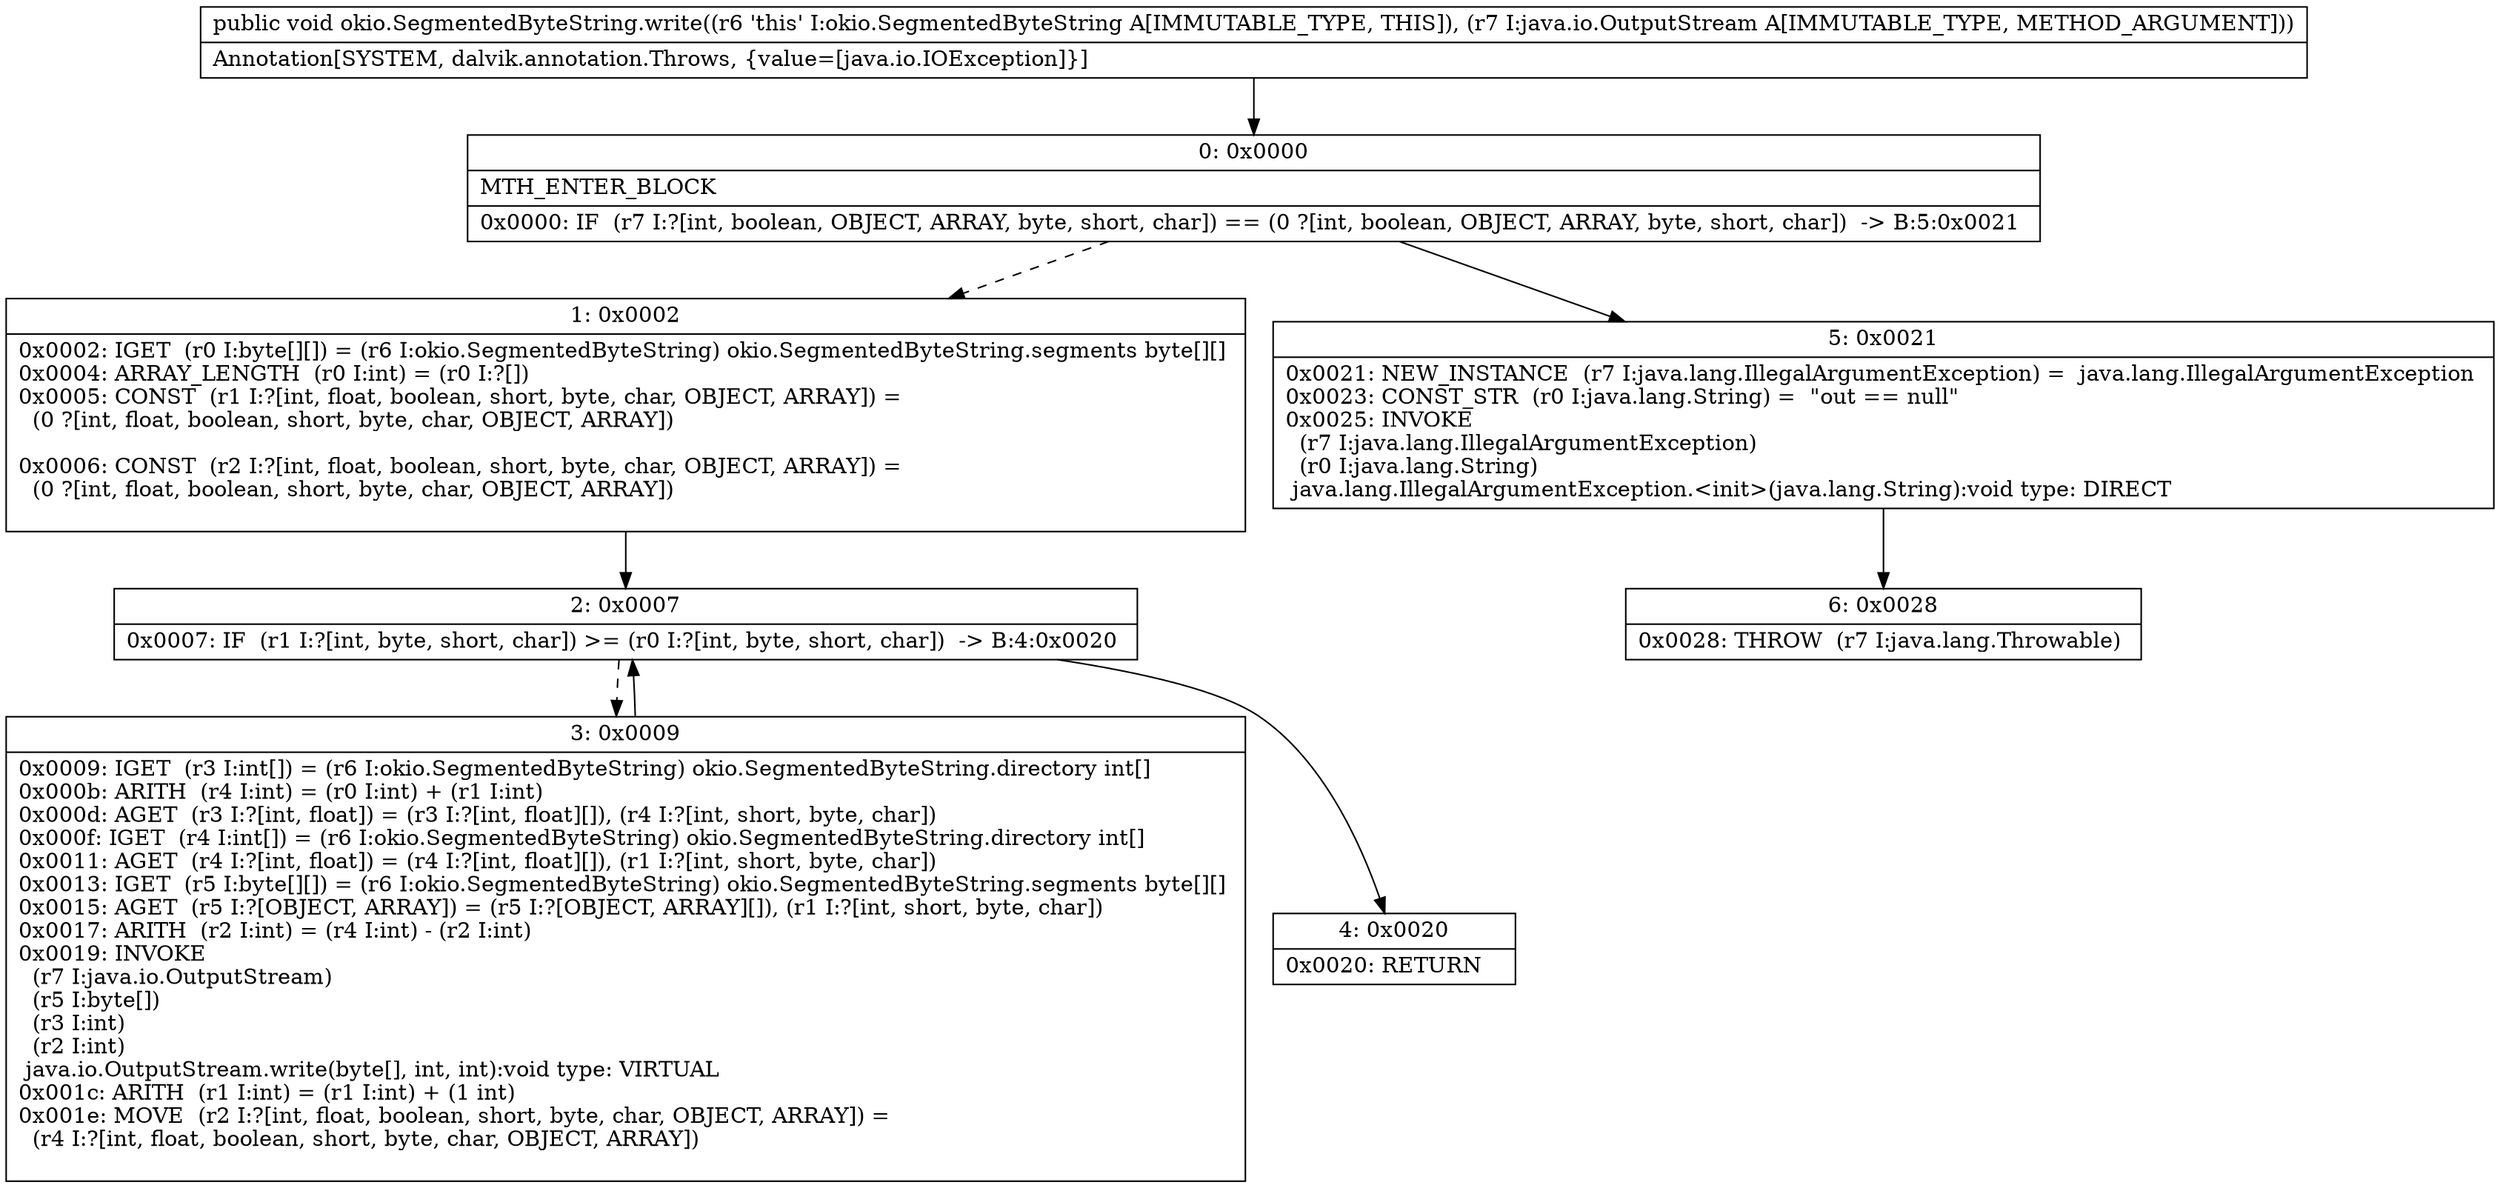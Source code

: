 digraph "CFG forokio.SegmentedByteString.write(Ljava\/io\/OutputStream;)V" {
Node_0 [shape=record,label="{0\:\ 0x0000|MTH_ENTER_BLOCK\l|0x0000: IF  (r7 I:?[int, boolean, OBJECT, ARRAY, byte, short, char]) == (0 ?[int, boolean, OBJECT, ARRAY, byte, short, char])  \-\> B:5:0x0021 \l}"];
Node_1 [shape=record,label="{1\:\ 0x0002|0x0002: IGET  (r0 I:byte[][]) = (r6 I:okio.SegmentedByteString) okio.SegmentedByteString.segments byte[][] \l0x0004: ARRAY_LENGTH  (r0 I:int) = (r0 I:?[]) \l0x0005: CONST  (r1 I:?[int, float, boolean, short, byte, char, OBJECT, ARRAY]) = \l  (0 ?[int, float, boolean, short, byte, char, OBJECT, ARRAY])\l \l0x0006: CONST  (r2 I:?[int, float, boolean, short, byte, char, OBJECT, ARRAY]) = \l  (0 ?[int, float, boolean, short, byte, char, OBJECT, ARRAY])\l \l}"];
Node_2 [shape=record,label="{2\:\ 0x0007|0x0007: IF  (r1 I:?[int, byte, short, char]) \>= (r0 I:?[int, byte, short, char])  \-\> B:4:0x0020 \l}"];
Node_3 [shape=record,label="{3\:\ 0x0009|0x0009: IGET  (r3 I:int[]) = (r6 I:okio.SegmentedByteString) okio.SegmentedByteString.directory int[] \l0x000b: ARITH  (r4 I:int) = (r0 I:int) + (r1 I:int) \l0x000d: AGET  (r3 I:?[int, float]) = (r3 I:?[int, float][]), (r4 I:?[int, short, byte, char]) \l0x000f: IGET  (r4 I:int[]) = (r6 I:okio.SegmentedByteString) okio.SegmentedByteString.directory int[] \l0x0011: AGET  (r4 I:?[int, float]) = (r4 I:?[int, float][]), (r1 I:?[int, short, byte, char]) \l0x0013: IGET  (r5 I:byte[][]) = (r6 I:okio.SegmentedByteString) okio.SegmentedByteString.segments byte[][] \l0x0015: AGET  (r5 I:?[OBJECT, ARRAY]) = (r5 I:?[OBJECT, ARRAY][]), (r1 I:?[int, short, byte, char]) \l0x0017: ARITH  (r2 I:int) = (r4 I:int) \- (r2 I:int) \l0x0019: INVOKE  \l  (r7 I:java.io.OutputStream)\l  (r5 I:byte[])\l  (r3 I:int)\l  (r2 I:int)\l java.io.OutputStream.write(byte[], int, int):void type: VIRTUAL \l0x001c: ARITH  (r1 I:int) = (r1 I:int) + (1 int) \l0x001e: MOVE  (r2 I:?[int, float, boolean, short, byte, char, OBJECT, ARRAY]) = \l  (r4 I:?[int, float, boolean, short, byte, char, OBJECT, ARRAY])\l \l}"];
Node_4 [shape=record,label="{4\:\ 0x0020|0x0020: RETURN   \l}"];
Node_5 [shape=record,label="{5\:\ 0x0021|0x0021: NEW_INSTANCE  (r7 I:java.lang.IllegalArgumentException) =  java.lang.IllegalArgumentException \l0x0023: CONST_STR  (r0 I:java.lang.String) =  \"out == null\" \l0x0025: INVOKE  \l  (r7 I:java.lang.IllegalArgumentException)\l  (r0 I:java.lang.String)\l java.lang.IllegalArgumentException.\<init\>(java.lang.String):void type: DIRECT \l}"];
Node_6 [shape=record,label="{6\:\ 0x0028|0x0028: THROW  (r7 I:java.lang.Throwable) \l}"];
MethodNode[shape=record,label="{public void okio.SegmentedByteString.write((r6 'this' I:okio.SegmentedByteString A[IMMUTABLE_TYPE, THIS]), (r7 I:java.io.OutputStream A[IMMUTABLE_TYPE, METHOD_ARGUMENT]))  | Annotation[SYSTEM, dalvik.annotation.Throws, \{value=[java.io.IOException]\}]\l}"];
MethodNode -> Node_0;
Node_0 -> Node_1[style=dashed];
Node_0 -> Node_5;
Node_1 -> Node_2;
Node_2 -> Node_3[style=dashed];
Node_2 -> Node_4;
Node_3 -> Node_2;
Node_5 -> Node_6;
}

